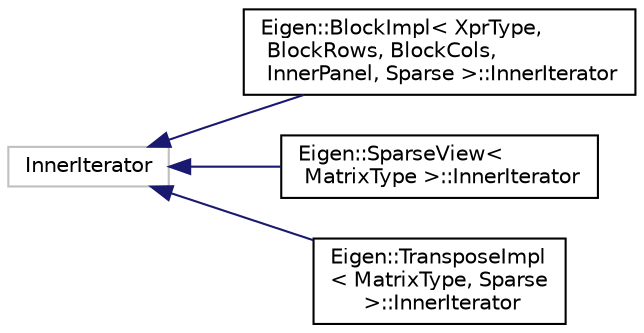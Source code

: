 digraph "Graphical Class Hierarchy"
{
  edge [fontname="Helvetica",fontsize="10",labelfontname="Helvetica",labelfontsize="10"];
  node [fontname="Helvetica",fontsize="10",shape=record];
  rankdir="LR";
  Node1 [label="InnerIterator",height=0.2,width=0.4,color="grey75", fillcolor="white", style="filled"];
  Node1 -> Node2 [dir="back",color="midnightblue",fontsize="10",style="solid",fontname="Helvetica"];
  Node2 [label="Eigen::BlockImpl\< XprType,\l BlockRows, BlockCols,\l InnerPanel, Sparse \>::InnerIterator",height=0.2,width=0.4,color="black", fillcolor="white", style="filled",URL="$class_eigen_1_1_block_impl_3_01_xpr_type_00_01_block_rows_00_01_block_cols_00_01_inner_panel_00_e099946e03adec613404bdfa8a0c3ac2.html"];
  Node1 -> Node3 [dir="back",color="midnightblue",fontsize="10",style="solid",fontname="Helvetica"];
  Node3 [label="Eigen::SparseView\<\l MatrixType \>::InnerIterator",height=0.2,width=0.4,color="black", fillcolor="white", style="filled",URL="$class_eigen_1_1_sparse_view_1_1_inner_iterator.html"];
  Node1 -> Node4 [dir="back",color="midnightblue",fontsize="10",style="solid",fontname="Helvetica"];
  Node4 [label="Eigen::TransposeImpl\l\< MatrixType, Sparse\l \>::InnerIterator",height=0.2,width=0.4,color="black", fillcolor="white", style="filled",URL="$class_eigen_1_1_transpose_impl_3_01_matrix_type_00_01_sparse_01_4_1_1_inner_iterator.html"];
}
